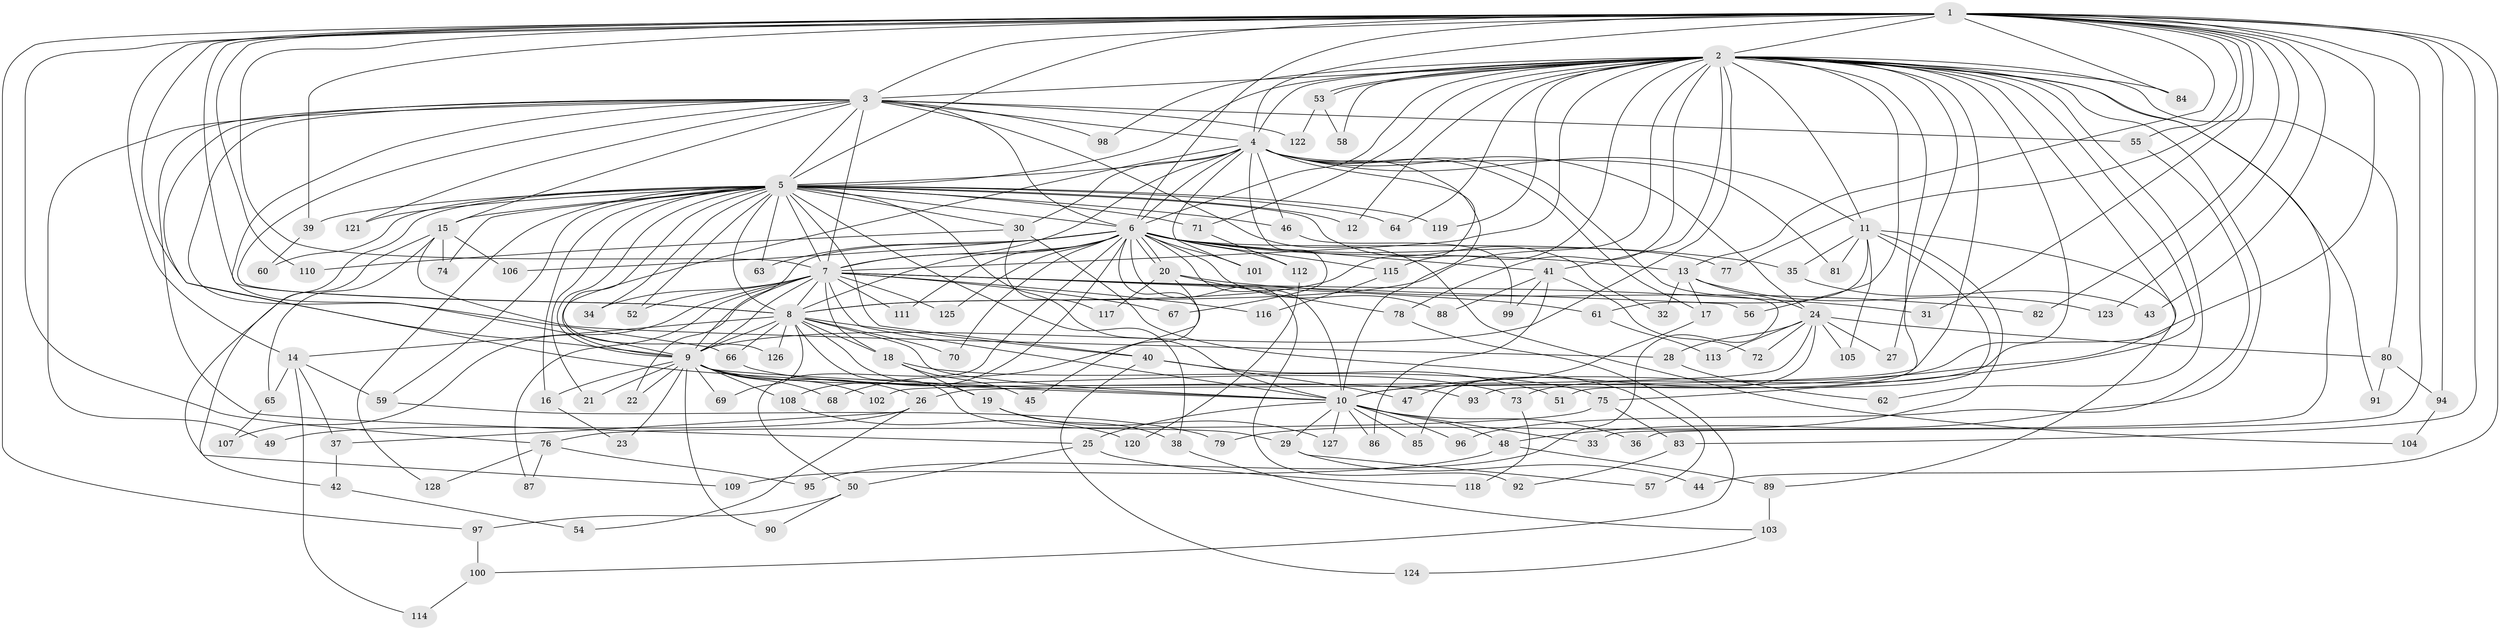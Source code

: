 // coarse degree distribution, {23: 0.010309278350515464, 38: 0.010309278350515464, 17: 0.020618556701030927, 29: 0.010309278350515464, 25: 0.010309278350515464, 19: 0.020618556701030927, 18: 0.010309278350515464, 10: 0.020618556701030927, 2: 0.5257731958762887, 5: 0.05154639175257732, 8: 0.010309278350515464, 3: 0.16494845360824742, 7: 0.010309278350515464, 4: 0.09278350515463918, 6: 0.020618556701030927, 1: 0.010309278350515464}
// Generated by graph-tools (version 1.1) at 2025/23/03/03/25 07:23:42]
// undirected, 128 vertices, 281 edges
graph export_dot {
graph [start="1"]
  node [color=gray90,style=filled];
  1;
  2;
  3;
  4;
  5;
  6;
  7;
  8;
  9;
  10;
  11;
  12;
  13;
  14;
  15;
  16;
  17;
  18;
  19;
  20;
  21;
  22;
  23;
  24;
  25;
  26;
  27;
  28;
  29;
  30;
  31;
  32;
  33;
  34;
  35;
  36;
  37;
  38;
  39;
  40;
  41;
  42;
  43;
  44;
  45;
  46;
  47;
  48;
  49;
  50;
  51;
  52;
  53;
  54;
  55;
  56;
  57;
  58;
  59;
  60;
  61;
  62;
  63;
  64;
  65;
  66;
  67;
  68;
  69;
  70;
  71;
  72;
  73;
  74;
  75;
  76;
  77;
  78;
  79;
  80;
  81;
  82;
  83;
  84;
  85;
  86;
  87;
  88;
  89;
  90;
  91;
  92;
  93;
  94;
  95;
  96;
  97;
  98;
  99;
  100;
  101;
  102;
  103;
  104;
  105;
  106;
  107;
  108;
  109;
  110;
  111;
  112;
  113;
  114;
  115;
  116;
  117;
  118;
  119;
  120;
  121;
  122;
  123;
  124;
  125;
  126;
  127;
  128;
  1 -- 2;
  1 -- 3;
  1 -- 4;
  1 -- 5;
  1 -- 6;
  1 -- 7;
  1 -- 8;
  1 -- 9;
  1 -- 10;
  1 -- 13;
  1 -- 14;
  1 -- 31;
  1 -- 36;
  1 -- 39;
  1 -- 43;
  1 -- 44;
  1 -- 55;
  1 -- 76;
  1 -- 77;
  1 -- 82;
  1 -- 83;
  1 -- 84;
  1 -- 94;
  1 -- 97;
  1 -- 110;
  1 -- 123;
  2 -- 3;
  2 -- 4;
  2 -- 5;
  2 -- 6;
  2 -- 7;
  2 -- 8;
  2 -- 9;
  2 -- 10;
  2 -- 11;
  2 -- 12;
  2 -- 26;
  2 -- 27;
  2 -- 33;
  2 -- 41;
  2 -- 48;
  2 -- 53;
  2 -- 53;
  2 -- 56;
  2 -- 58;
  2 -- 62;
  2 -- 64;
  2 -- 71;
  2 -- 73;
  2 -- 75;
  2 -- 78;
  2 -- 80;
  2 -- 84;
  2 -- 91;
  2 -- 93;
  2 -- 98;
  2 -- 115;
  2 -- 119;
  3 -- 4;
  3 -- 5;
  3 -- 6;
  3 -- 7;
  3 -- 8;
  3 -- 9;
  3 -- 10;
  3 -- 15;
  3 -- 25;
  3 -- 49;
  3 -- 55;
  3 -- 66;
  3 -- 98;
  3 -- 104;
  3 -- 121;
  3 -- 122;
  4 -- 5;
  4 -- 6;
  4 -- 7;
  4 -- 8;
  4 -- 9;
  4 -- 10;
  4 -- 11;
  4 -- 17;
  4 -- 24;
  4 -- 30;
  4 -- 46;
  4 -- 67;
  4 -- 81;
  4 -- 95;
  4 -- 101;
  5 -- 6;
  5 -- 7;
  5 -- 8;
  5 -- 9;
  5 -- 10;
  5 -- 12;
  5 -- 15;
  5 -- 16;
  5 -- 21;
  5 -- 30;
  5 -- 32;
  5 -- 34;
  5 -- 38;
  5 -- 39;
  5 -- 40;
  5 -- 46;
  5 -- 52;
  5 -- 59;
  5 -- 60;
  5 -- 63;
  5 -- 64;
  5 -- 71;
  5 -- 74;
  5 -- 109;
  5 -- 119;
  5 -- 121;
  5 -- 126;
  5 -- 128;
  6 -- 7;
  6 -- 8;
  6 -- 9;
  6 -- 10;
  6 -- 13;
  6 -- 20;
  6 -- 20;
  6 -- 35;
  6 -- 41;
  6 -- 45;
  6 -- 50;
  6 -- 63;
  6 -- 70;
  6 -- 77;
  6 -- 88;
  6 -- 92;
  6 -- 101;
  6 -- 106;
  6 -- 108;
  6 -- 111;
  6 -- 112;
  6 -- 115;
  6 -- 125;
  7 -- 8;
  7 -- 9;
  7 -- 10;
  7 -- 18;
  7 -- 22;
  7 -- 31;
  7 -- 34;
  7 -- 52;
  7 -- 56;
  7 -- 61;
  7 -- 67;
  7 -- 87;
  7 -- 107;
  7 -- 111;
  7 -- 116;
  7 -- 125;
  8 -- 9;
  8 -- 10;
  8 -- 14;
  8 -- 18;
  8 -- 19;
  8 -- 29;
  8 -- 40;
  8 -- 66;
  8 -- 69;
  8 -- 70;
  8 -- 126;
  9 -- 10;
  9 -- 16;
  9 -- 21;
  9 -- 22;
  9 -- 23;
  9 -- 26;
  9 -- 68;
  9 -- 69;
  9 -- 73;
  9 -- 90;
  9 -- 102;
  9 -- 108;
  10 -- 25;
  10 -- 29;
  10 -- 33;
  10 -- 36;
  10 -- 48;
  10 -- 85;
  10 -- 86;
  10 -- 96;
  10 -- 127;
  11 -- 35;
  11 -- 51;
  11 -- 61;
  11 -- 79;
  11 -- 81;
  11 -- 89;
  11 -- 105;
  13 -- 17;
  13 -- 24;
  13 -- 32;
  13 -- 123;
  14 -- 37;
  14 -- 59;
  14 -- 65;
  14 -- 114;
  15 -- 28;
  15 -- 42;
  15 -- 65;
  15 -- 74;
  15 -- 106;
  16 -- 23;
  17 -- 47;
  18 -- 19;
  18 -- 45;
  18 -- 75;
  19 -- 38;
  19 -- 127;
  20 -- 68;
  20 -- 78;
  20 -- 82;
  20 -- 117;
  24 -- 27;
  24 -- 28;
  24 -- 72;
  24 -- 80;
  24 -- 85;
  24 -- 102;
  24 -- 105;
  24 -- 113;
  25 -- 50;
  25 -- 118;
  26 -- 37;
  26 -- 49;
  26 -- 54;
  28 -- 62;
  29 -- 44;
  29 -- 57;
  30 -- 57;
  30 -- 110;
  30 -- 117;
  35 -- 43;
  37 -- 42;
  38 -- 103;
  39 -- 60;
  40 -- 47;
  40 -- 51;
  40 -- 124;
  41 -- 72;
  41 -- 86;
  41 -- 88;
  41 -- 99;
  42 -- 54;
  46 -- 99;
  48 -- 89;
  48 -- 109;
  50 -- 90;
  50 -- 97;
  53 -- 58;
  53 -- 122;
  55 -- 96;
  59 -- 79;
  61 -- 113;
  65 -- 107;
  66 -- 93;
  71 -- 112;
  73 -- 118;
  75 -- 76;
  75 -- 83;
  76 -- 87;
  76 -- 95;
  76 -- 128;
  78 -- 100;
  80 -- 91;
  80 -- 94;
  83 -- 92;
  89 -- 103;
  94 -- 104;
  97 -- 100;
  100 -- 114;
  103 -- 124;
  108 -- 120;
  112 -- 120;
  115 -- 116;
}
